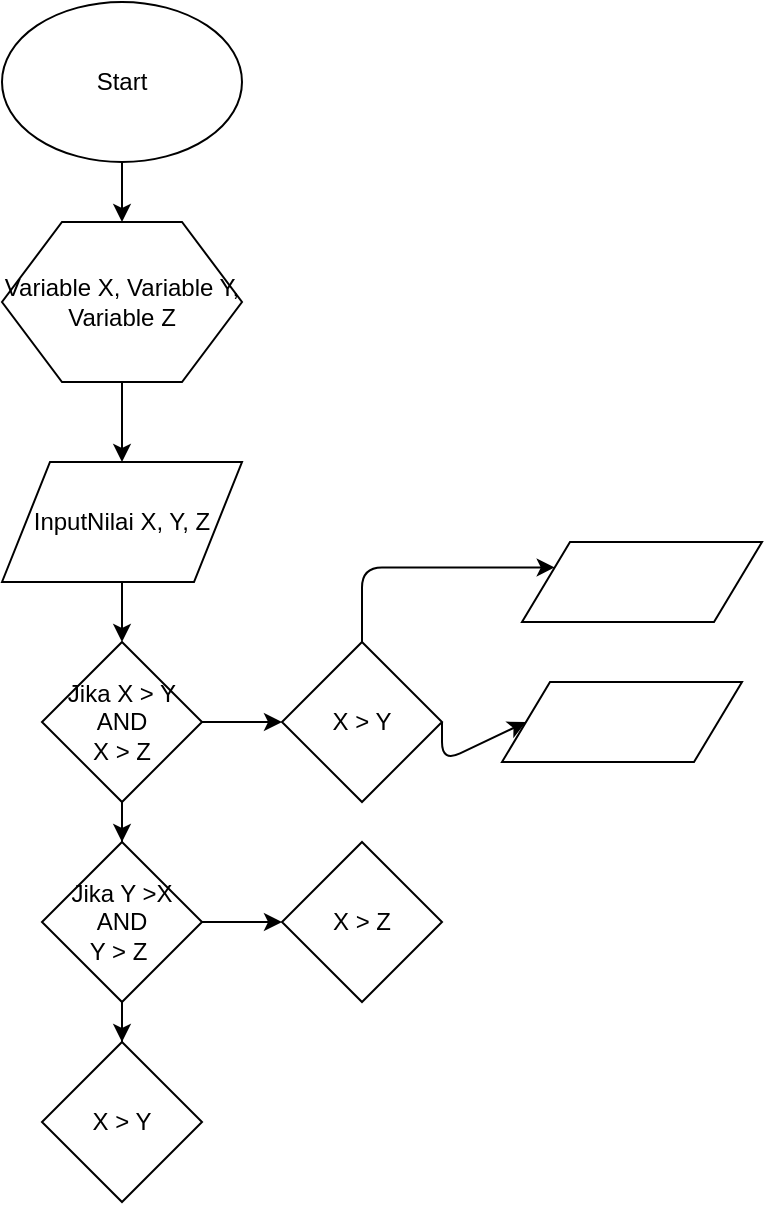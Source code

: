 <mxfile version="12.1.3" type="github" pages="1">
  <diagram id="6a731a19-8d31-9384-78a2-239565b7b9f0" name="Page-1">
    <mxGraphModel dx="589" dy="302" grid="1" gridSize="10" guides="1" tooltips="1" connect="1" arrows="1" fold="1" page="1" pageScale="1" pageWidth="1169" pageHeight="827" background="#ffffff" math="0" shadow="0">
      <root>
        <mxCell id="0"/>
        <mxCell id="1" parent="0"/>
        <mxCell id="dxibo1Gv-2dLAtyBNZos-57" value="" style="edgeStyle=orthogonalEdgeStyle;rounded=0;orthogonalLoop=1;jettySize=auto;html=1;" edge="1" parent="1" source="dxibo1Gv-2dLAtyBNZos-55" target="dxibo1Gv-2dLAtyBNZos-56">
          <mxGeometry relative="1" as="geometry"/>
        </mxCell>
        <mxCell id="dxibo1Gv-2dLAtyBNZos-55" value="Start" style="ellipse;whiteSpace=wrap;html=1;" vertex="1" parent="1">
          <mxGeometry x="80" y="20" width="120" height="80" as="geometry"/>
        </mxCell>
        <mxCell id="dxibo1Gv-2dLAtyBNZos-59" value="" style="edgeStyle=orthogonalEdgeStyle;rounded=0;orthogonalLoop=1;jettySize=auto;html=1;" edge="1" parent="1" source="dxibo1Gv-2dLAtyBNZos-56" target="dxibo1Gv-2dLAtyBNZos-58">
          <mxGeometry relative="1" as="geometry"/>
        </mxCell>
        <mxCell id="dxibo1Gv-2dLAtyBNZos-56" value="Variable X, Variable Y, Variable Z" style="shape=hexagon;perimeter=hexagonPerimeter2;whiteSpace=wrap;html=1;" vertex="1" parent="1">
          <mxGeometry x="80" y="130" width="120" height="80" as="geometry"/>
        </mxCell>
        <mxCell id="dxibo1Gv-2dLAtyBNZos-61" value="" style="edgeStyle=orthogonalEdgeStyle;rounded=0;orthogonalLoop=1;jettySize=auto;html=1;" edge="1" parent="1" source="dxibo1Gv-2dLAtyBNZos-58" target="dxibo1Gv-2dLAtyBNZos-60">
          <mxGeometry relative="1" as="geometry"/>
        </mxCell>
        <mxCell id="dxibo1Gv-2dLAtyBNZos-58" value="InputNilai X, Y, Z" style="shape=parallelogram;perimeter=parallelogramPerimeter;whiteSpace=wrap;html=1;" vertex="1" parent="1">
          <mxGeometry x="80" y="250" width="120" height="60" as="geometry"/>
        </mxCell>
        <mxCell id="dxibo1Gv-2dLAtyBNZos-63" value="" style="edgeStyle=orthogonalEdgeStyle;rounded=0;orthogonalLoop=1;jettySize=auto;html=1;" edge="1" parent="1" source="dxibo1Gv-2dLAtyBNZos-60" target="dxibo1Gv-2dLAtyBNZos-62">
          <mxGeometry relative="1" as="geometry"/>
        </mxCell>
        <mxCell id="dxibo1Gv-2dLAtyBNZos-69" value="" style="edgeStyle=orthogonalEdgeStyle;rounded=0;orthogonalLoop=1;jettySize=auto;html=1;" edge="1" parent="1" source="dxibo1Gv-2dLAtyBNZos-60" target="dxibo1Gv-2dLAtyBNZos-68">
          <mxGeometry relative="1" as="geometry"/>
        </mxCell>
        <mxCell id="dxibo1Gv-2dLAtyBNZos-60" value="Jika X &amp;gt; Y&lt;br&gt;AND&lt;br&gt;X &amp;gt; Z" style="rhombus;whiteSpace=wrap;html=1;" vertex="1" parent="1">
          <mxGeometry x="100" y="340" width="80" height="80" as="geometry"/>
        </mxCell>
        <mxCell id="dxibo1Gv-2dLAtyBNZos-65" value="" style="edgeStyle=orthogonalEdgeStyle;rounded=0;orthogonalLoop=1;jettySize=auto;html=1;" edge="1" parent="1" source="dxibo1Gv-2dLAtyBNZos-62" target="dxibo1Gv-2dLAtyBNZos-64">
          <mxGeometry relative="1" as="geometry"/>
        </mxCell>
        <mxCell id="dxibo1Gv-2dLAtyBNZos-67" value="" style="edgeStyle=orthogonalEdgeStyle;rounded=0;orthogonalLoop=1;jettySize=auto;html=1;" edge="1" parent="1" source="dxibo1Gv-2dLAtyBNZos-62" target="dxibo1Gv-2dLAtyBNZos-66">
          <mxGeometry relative="1" as="geometry"/>
        </mxCell>
        <mxCell id="dxibo1Gv-2dLAtyBNZos-62" value="Jika Y &amp;gt;X&lt;br&gt;AND&lt;br&gt;Y &amp;gt; Z&amp;nbsp;" style="rhombus;whiteSpace=wrap;html=1;" vertex="1" parent="1">
          <mxGeometry x="100" y="440" width="80" height="80" as="geometry"/>
        </mxCell>
        <mxCell id="dxibo1Gv-2dLAtyBNZos-64" value="X &amp;gt; Y" style="rhombus;whiteSpace=wrap;html=1;" vertex="1" parent="1">
          <mxGeometry x="100" y="540" width="80" height="80" as="geometry"/>
        </mxCell>
        <mxCell id="dxibo1Gv-2dLAtyBNZos-66" value="X &amp;gt; Z" style="rhombus;whiteSpace=wrap;html=1;" vertex="1" parent="1">
          <mxGeometry x="220" y="440" width="80" height="80" as="geometry"/>
        </mxCell>
        <mxCell id="dxibo1Gv-2dLAtyBNZos-68" value="X &amp;gt; Y" style="rhombus;whiteSpace=wrap;html=1;" vertex="1" parent="1">
          <mxGeometry x="220" y="340" width="80" height="80" as="geometry"/>
        </mxCell>
        <mxCell id="dxibo1Gv-2dLAtyBNZos-70" value="" style="shape=parallelogram;perimeter=parallelogramPerimeter;whiteSpace=wrap;html=1;" vertex="1" parent="1">
          <mxGeometry x="340" y="290" width="120" height="40" as="geometry"/>
        </mxCell>
        <mxCell id="dxibo1Gv-2dLAtyBNZos-71" value="" style="shape=parallelogram;perimeter=parallelogramPerimeter;whiteSpace=wrap;html=1;" vertex="1" parent="1">
          <mxGeometry x="330" y="360" width="120" height="40" as="geometry"/>
        </mxCell>
        <mxCell id="dxibo1Gv-2dLAtyBNZos-72" value="" style="edgeStyle=elbowEdgeStyle;elbow=horizontal;endArrow=classic;html=1;exitX=0.5;exitY=0;exitDx=0;exitDy=0;entryX=0;entryY=0.25;entryDx=0;entryDy=0;" edge="1" parent="1" source="dxibo1Gv-2dLAtyBNZos-68" target="dxibo1Gv-2dLAtyBNZos-70">
          <mxGeometry width="50" height="50" relative="1" as="geometry">
            <mxPoint x="250" y="380" as="sourcePoint"/>
            <mxPoint x="300" y="330" as="targetPoint"/>
            <Array as="points">
              <mxPoint x="260" y="340"/>
            </Array>
          </mxGeometry>
        </mxCell>
        <mxCell id="dxibo1Gv-2dLAtyBNZos-73" value="" style="edgeStyle=elbowEdgeStyle;elbow=horizontal;endArrow=classic;html=1;exitX=1;exitY=0.5;exitDx=0;exitDy=0;entryX=0;entryY=0.5;entryDx=0;entryDy=0;" edge="1" parent="1" source="dxibo1Gv-2dLAtyBNZos-68" target="dxibo1Gv-2dLAtyBNZos-71">
          <mxGeometry width="50" height="50" relative="1" as="geometry">
            <mxPoint x="320" y="420" as="sourcePoint"/>
            <mxPoint x="370" y="370" as="targetPoint"/>
            <Array as="points">
              <mxPoint x="300" y="400"/>
            </Array>
          </mxGeometry>
        </mxCell>
      </root>
    </mxGraphModel>
  </diagram>
</mxfile>
